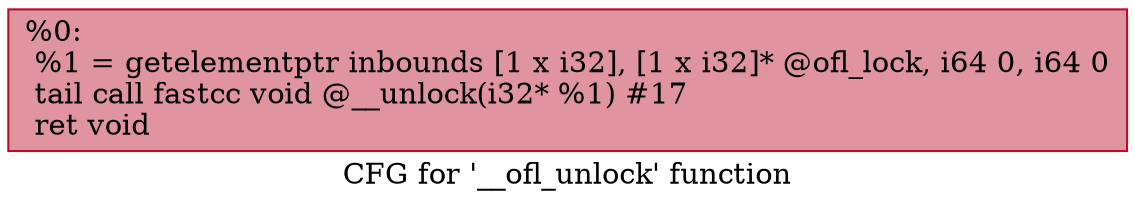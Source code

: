 digraph "CFG for '__ofl_unlock' function" {
	label="CFG for '__ofl_unlock' function";

	Node0x12496f0 [shape=record,color="#b70d28ff", style=filled, fillcolor="#b70d2870",label="{%0:\l  %1 = getelementptr inbounds [1 x i32], [1 x i32]* @ofl_lock, i64 0, i64 0\l  tail call fastcc void @__unlock(i32* %1) #17\l  ret void\l}"];
}
